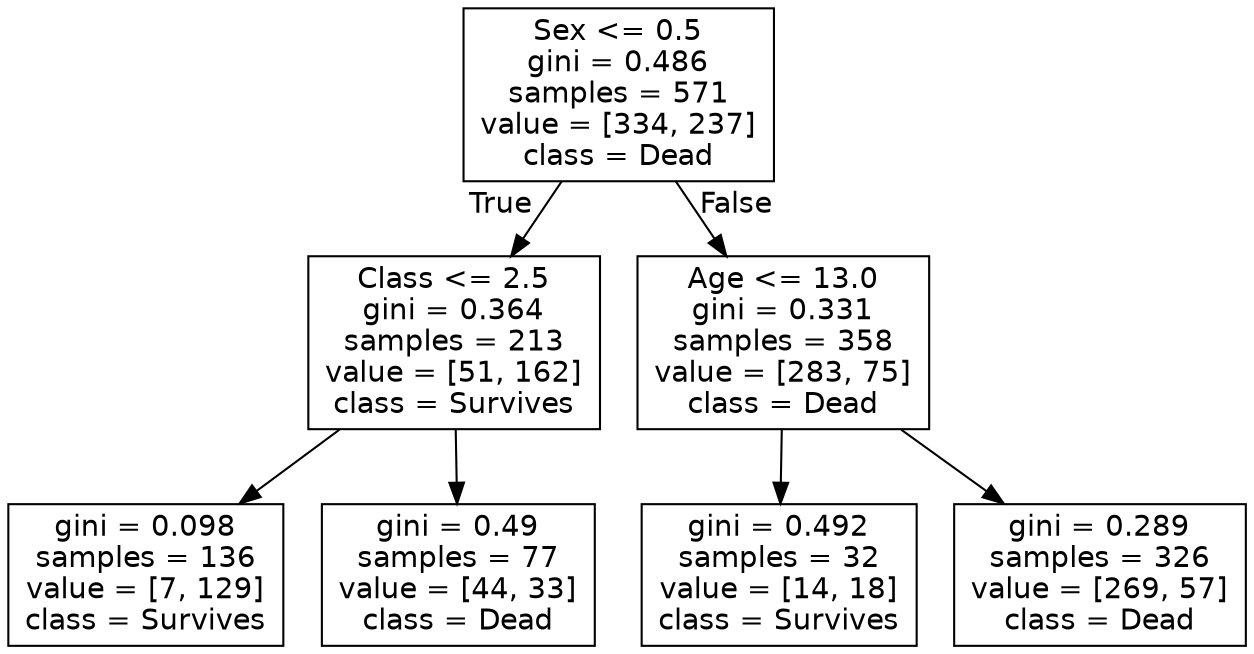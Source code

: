 digraph Tree {
node [shape=box, fontname="helvetica"] ;
edge [fontname="helvetica"] ;
0 [label="Sex <= 0.5\ngini = 0.486\nsamples = 571\nvalue = [334, 237]\nclass = Dead"] ;
1 [label="Class <= 2.5\ngini = 0.364\nsamples = 213\nvalue = [51, 162]\nclass = Survives"] ;
0 -> 1 [labeldistance=2.5, labelangle=45, headlabel="True"] ;
2 [label="gini = 0.098\nsamples = 136\nvalue = [7, 129]\nclass = Survives"] ;
1 -> 2 ;
3 [label="gini = 0.49\nsamples = 77\nvalue = [44, 33]\nclass = Dead"] ;
1 -> 3 ;
4 [label="Age <= 13.0\ngini = 0.331\nsamples = 358\nvalue = [283, 75]\nclass = Dead"] ;
0 -> 4 [labeldistance=2.5, labelangle=-45, headlabel="False"] ;
5 [label="gini = 0.492\nsamples = 32\nvalue = [14, 18]\nclass = Survives"] ;
4 -> 5 ;
6 [label="gini = 0.289\nsamples = 326\nvalue = [269, 57]\nclass = Dead"] ;
4 -> 6 ;
}